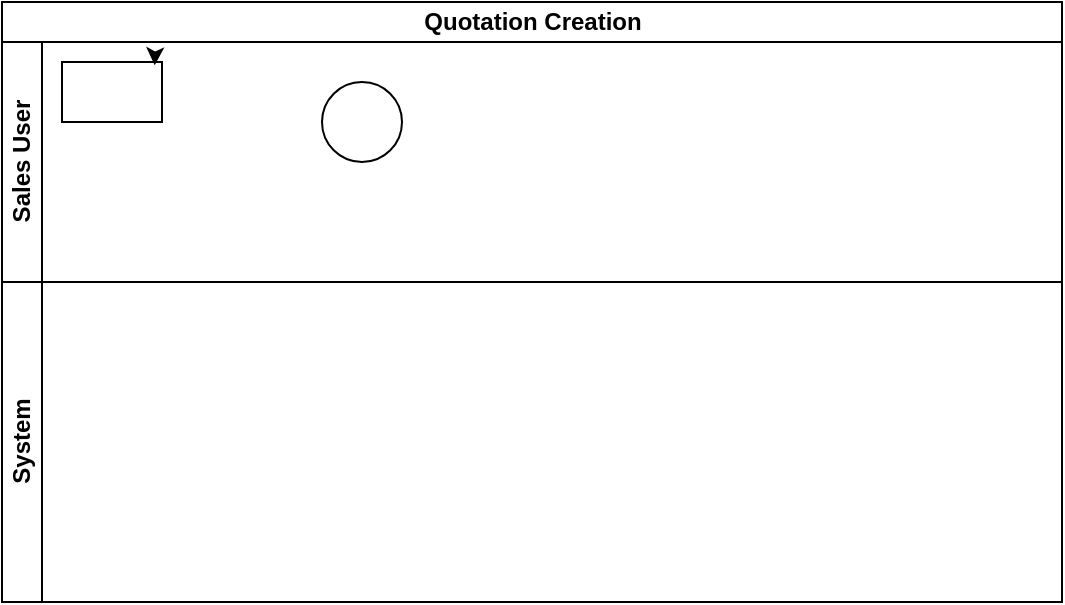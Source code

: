<mxfile version="27.2.0">
  <diagram id="prtHgNgQTEPvFCAcTncT" name="Page-1">
    <mxGraphModel dx="702" dy="331" grid="1" gridSize="10" guides="1" tooltips="1" connect="1" arrows="1" fold="1" page="1" pageScale="1" pageWidth="827" pageHeight="1169" math="0" shadow="0">
      <root>
        <mxCell id="0" />
        <mxCell id="1" parent="0" />
        <mxCell id="Zq63p_5ZVFqSqhZ2solw-1" value="Quotation Creation" style="swimlane;childLayout=stackLayout;resizeParent=1;resizeParentMax=0;horizontal=1;startSize=20;horizontalStack=0;html=1;" vertex="1" parent="1">
          <mxGeometry x="110" y="50" width="530" height="300" as="geometry" />
        </mxCell>
        <mxCell id="Zq63p_5ZVFqSqhZ2solw-2" value="Sales User" style="swimlane;startSize=20;horizontal=0;html=1;" vertex="1" parent="Zq63p_5ZVFqSqhZ2solw-1">
          <mxGeometry y="20" width="530" height="120" as="geometry" />
        </mxCell>
        <mxCell id="Zq63p_5ZVFqSqhZ2solw-6" value="" style="ellipse;whiteSpace=wrap;html=1;aspect=fixed;" vertex="1" parent="Zq63p_5ZVFqSqhZ2solw-2">
          <mxGeometry x="160" y="20" width="40" height="40" as="geometry" />
        </mxCell>
        <mxCell id="Zq63p_5ZVFqSqhZ2solw-7" value="" style="rounded=0;whiteSpace=wrap;html=1;" vertex="1" parent="Zq63p_5ZVFqSqhZ2solw-2">
          <mxGeometry x="30" y="10" width="50" height="30" as="geometry" />
        </mxCell>
        <mxCell id="Zq63p_5ZVFqSqhZ2solw-10" style="edgeStyle=orthogonalEdgeStyle;rounded=0;orthogonalLoop=1;jettySize=auto;html=1;exitX=1;exitY=0;exitDx=0;exitDy=0;entryX=0.927;entryY=0.056;entryDx=0;entryDy=0;entryPerimeter=0;" edge="1" parent="Zq63p_5ZVFqSqhZ2solw-2" source="Zq63p_5ZVFqSqhZ2solw-7" target="Zq63p_5ZVFqSqhZ2solw-7">
          <mxGeometry relative="1" as="geometry" />
        </mxCell>
        <mxCell id="Zq63p_5ZVFqSqhZ2solw-3" value="&lt;strong&gt;System&lt;/strong&gt;" style="swimlane;startSize=20;horizontal=0;html=1;" vertex="1" parent="Zq63p_5ZVFqSqhZ2solw-1">
          <mxGeometry y="140" width="530" height="160" as="geometry" />
        </mxCell>
      </root>
    </mxGraphModel>
  </diagram>
</mxfile>
